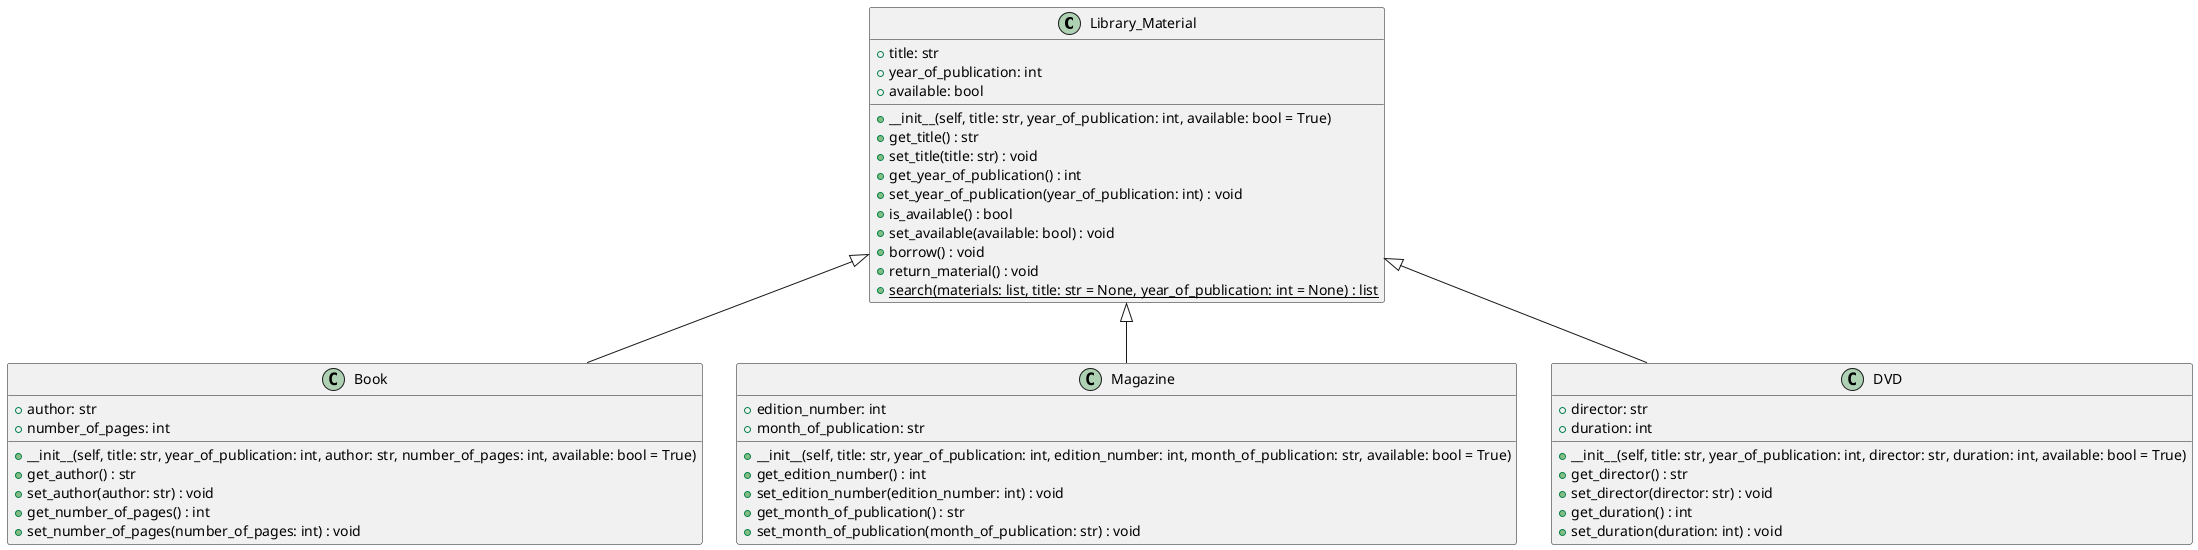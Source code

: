 @startuml
class Library_Material {
    +title: str
    +year_of_publication: int
    +available: bool
    __
    +__init__(self, title: str, year_of_publication: int, available: bool = True)
    +get_title() : str
    +set_title(title: str) : void
    +get_year_of_publication() : int
    +set_year_of_publication(year_of_publication: int) : void
    +is_available() : bool
    +set_available(available: bool) : void
    +borrow() : void
    +return_material() : void
    +{static} search(materials: list, title: str = None, year_of_publication: int = None) : list
}

class Book {
    +author: str
    +number_of_pages: int
    __
    +__init__(self, title: str, year_of_publication: int, author: str, number_of_pages: int, available: bool = True)
    +get_author() : str
    +set_author(author: str) : void
    +get_number_of_pages() : int
    +set_number_of_pages(number_of_pages: int) : void
}

class Magazine {
    +edition_number: int
    +month_of_publication: str
    __
    +__init__(self, title: str, year_of_publication: int, edition_number: int, month_of_publication: str, available: bool = True)
    +get_edition_number() : int
    +set_edition_number(edition_number: int) : void
    +get_month_of_publication() : str
    +set_month_of_publication(month_of_publication: str) : void
}

class DVD {
    +director: str
    +duration: int
    __
    +__init__(self, title: str, year_of_publication: int, director: str, duration: int, available: bool = True)
    +get_director() : str
    +set_director(director: str) : void
    +get_duration() : int
    +set_duration(duration: int) : void
}

Library_Material <|-- Book
Library_Material <|-- Magazine
Library_Material <|-- DVD
@enduml